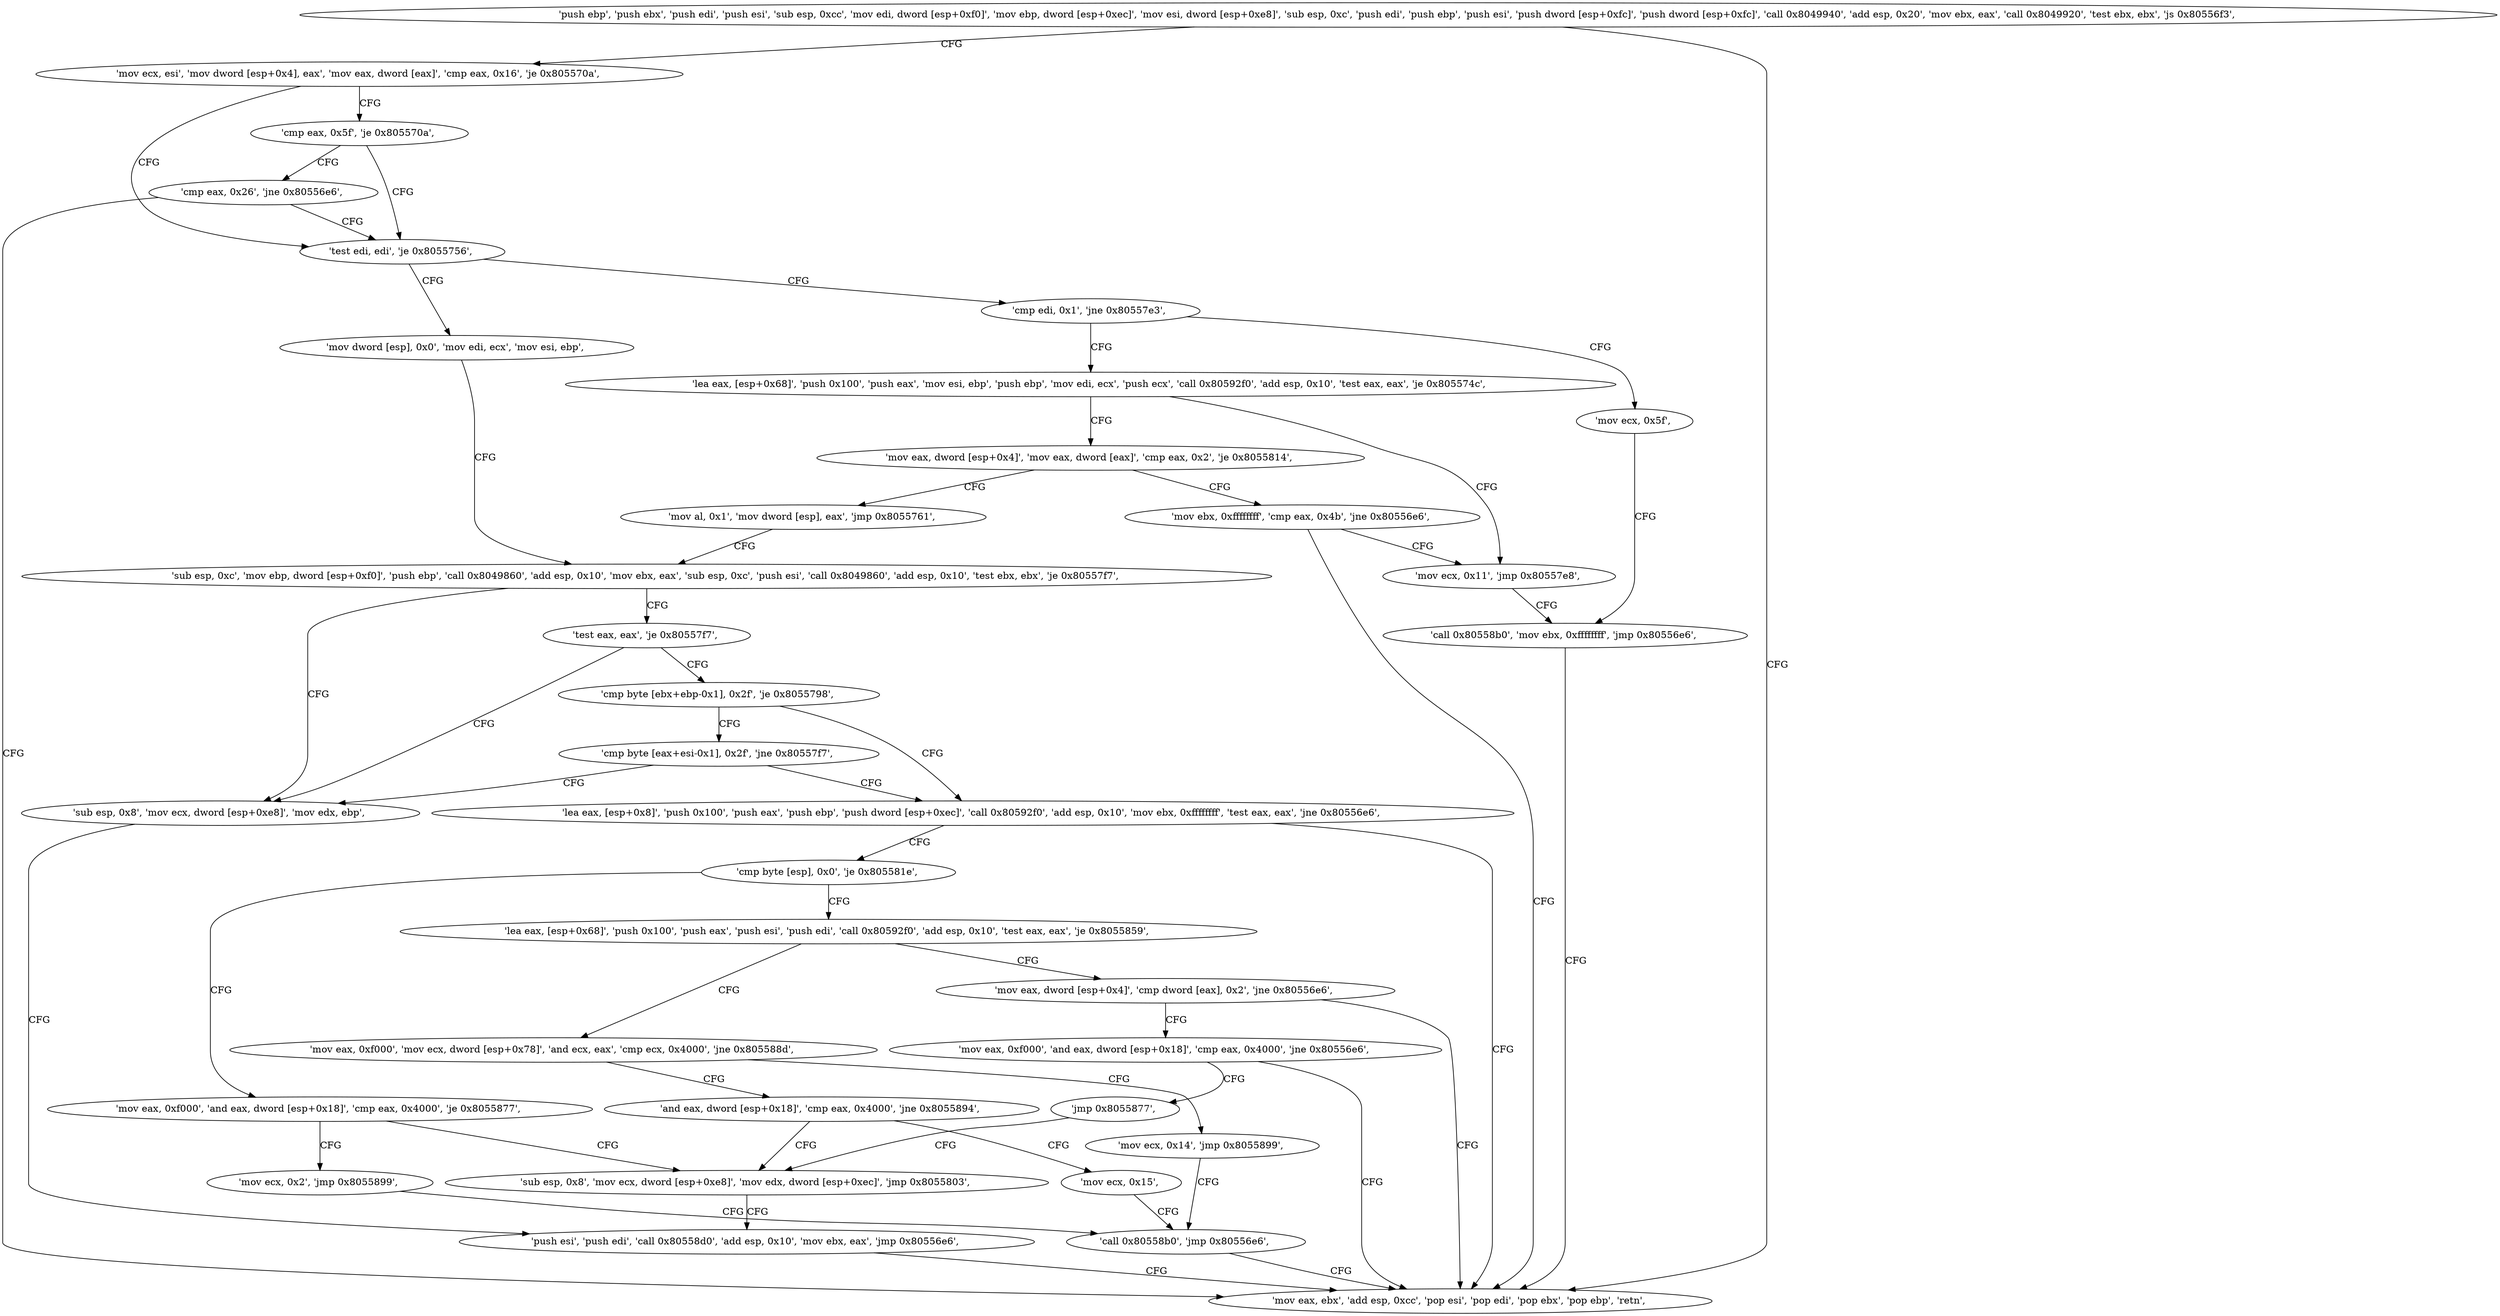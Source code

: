 digraph "func" {
"134567584" [label = "'push ebp', 'push ebx', 'push edi', 'push esi', 'sub esp, 0xcc', 'mov edi, dword [esp+0xf0]', 'mov ebp, dword [esp+0xec]', 'mov esi, dword [esp+0xe8]', 'sub esp, 0xc', 'push edi', 'push ebp', 'push esi', 'push dword [esp+0xfc]', 'push dword [esp+0xfc]', 'call 0x8049940', 'add esp, 0x20', 'mov ebx, eax', 'call 0x8049920', 'test ebx, ebx', 'js 0x80556f3', " ]
"134567667" [label = "'mov ecx, esi', 'mov dword [esp+0x4], eax', 'mov eax, dword [eax]', 'cmp eax, 0x16', 'je 0x805570a', " ]
"134567654" [label = "'mov eax, ebx', 'add esp, 0xcc', 'pop esi', 'pop edi', 'pop ebx', 'pop ebp', 'retn', " ]
"134567690" [label = "'test edi, edi', 'je 0x8055756', " ]
"134567680" [label = "'cmp eax, 0x5f', 'je 0x805570a', " ]
"134567766" [label = "'mov dword [esp], 0x0', 'mov edi, ecx', 'mov esi, ebp', " ]
"134567694" [label = "'cmp edi, 0x1', 'jne 0x80557e3', " ]
"134567685" [label = "'cmp eax, 0x26', 'jne 0x80556e6', " ]
"134567777" [label = "'sub esp, 0xc', 'mov ebp, dword [esp+0xf0]', 'push ebp', 'call 0x8049860', 'add esp, 0x10', 'mov ebx, eax', 'sub esp, 0xc', 'push esi', 'call 0x8049860', 'add esp, 0x10', 'test ebx, ebx', 'je 0x80557f7', " ]
"134567907" [label = "'mov ecx, 0x5f', " ]
"134567703" [label = "'lea eax, [esp+0x68]', 'push 0x100', 'push eax', 'mov esi, ebp', 'push ebp', 'mov edi, ecx', 'push ecx', 'call 0x80592f0', 'add esp, 0x10', 'test eax, eax', 'je 0x805574c', " ]
"134567927" [label = "'sub esp, 0x8', 'mov ecx, dword [esp+0xe8]', 'mov edx, ebp', " ]
"134567939" [label = "'push esi', 'push edi', 'call 0x80558d0', 'add esp, 0x10', 'mov ebx, eax', 'jmp 0x80556e6', " ]
"134567814" [label = "'test eax, eax', 'je 0x80557f7', " ]
"134567818" [label = "'cmp byte [ebx+ebp-0x1], 0x2f', 'je 0x8055798', " ]
"134567912" [label = "'call 0x80558b0', 'mov ebx, 0xffffffff', 'jmp 0x80556e6', " ]
"134567756" [label = "'mov ecx, 0x11', 'jmp 0x80557e8', " ]
"134567731" [label = "'mov eax, dword [esp+0x4]', 'mov eax, dword [eax]', 'cmp eax, 0x2', 'je 0x8055814', " ]
"134567832" [label = "'lea eax, [esp+0x8]', 'push 0x100', 'push eax', 'push ebp', 'push dword [esp+0xec]', 'call 0x80592f0', 'add esp, 0x10', 'mov ebx, 0xffffffff', 'test eax, eax', 'jne 0x80556e6', " ]
"134567825" [label = "'cmp byte [eax+esi-0x1], 0x2f', 'jne 0x80557f7', " ]
"134567956" [label = "'mov al, 0x1', 'mov dword [esp], eax', 'jmp 0x8055761', " ]
"134567746" [label = "'mov ebx, 0xffffffff', 'cmp eax, 0x4b', 'jne 0x80556e6', " ]
"134567871" [label = "'cmp byte [esp], 0x0', 'je 0x805581e', " ]
"134567966" [label = "'lea eax, [esp+0x68]', 'push 0x100', 'push eax', 'push esi', 'push edi', 'call 0x80592f0', 'add esp, 0x10', 'test eax, eax', 'je 0x8055859', " ]
"134567877" [label = "'mov eax, 0xf000', 'and eax, dword [esp+0x18]', 'cmp eax, 0x4000', 'je 0x8055877', " ]
"134568025" [label = "'mov eax, 0xf000', 'mov ecx, dword [esp+0x78]', 'and ecx, eax', 'cmp ecx, 0x4000', 'jne 0x805588d', " ]
"134567990" [label = "'mov eax, dword [esp+0x4]', 'cmp dword [eax], 0x2', 'jne 0x80556e6', " ]
"134568055" [label = "'sub esp, 0x8', 'mov ecx, dword [esp+0xe8]', 'mov edx, dword [esp+0xec]', 'jmp 0x8055803', " ]
"134567897" [label = "'mov ecx, 0x2', 'jmp 0x8055899', " ]
"134568077" [label = "'mov ecx, 0x14', 'jmp 0x8055899', " ]
"134568044" [label = "'and eax, dword [esp+0x18]', 'cmp eax, 0x4000', 'jne 0x8055894', " ]
"134568003" [label = "'mov eax, 0xf000', 'and eax, dword [esp+0x18]', 'cmp eax, 0x4000', 'jne 0x80556e6', " ]
"134568089" [label = "'call 0x80558b0', 'jmp 0x80556e6', " ]
"134568084" [label = "'mov ecx, 0x15', " ]
"134568023" [label = "'jmp 0x8055877', " ]
"134567584" -> "134567667" [ label = "CFG" ]
"134567584" -> "134567654" [ label = "CFG" ]
"134567667" -> "134567690" [ label = "CFG" ]
"134567667" -> "134567680" [ label = "CFG" ]
"134567690" -> "134567766" [ label = "CFG" ]
"134567690" -> "134567694" [ label = "CFG" ]
"134567680" -> "134567690" [ label = "CFG" ]
"134567680" -> "134567685" [ label = "CFG" ]
"134567766" -> "134567777" [ label = "CFG" ]
"134567694" -> "134567907" [ label = "CFG" ]
"134567694" -> "134567703" [ label = "CFG" ]
"134567685" -> "134567654" [ label = "CFG" ]
"134567685" -> "134567690" [ label = "CFG" ]
"134567777" -> "134567927" [ label = "CFG" ]
"134567777" -> "134567814" [ label = "CFG" ]
"134567907" -> "134567912" [ label = "CFG" ]
"134567703" -> "134567756" [ label = "CFG" ]
"134567703" -> "134567731" [ label = "CFG" ]
"134567927" -> "134567939" [ label = "CFG" ]
"134567939" -> "134567654" [ label = "CFG" ]
"134567814" -> "134567927" [ label = "CFG" ]
"134567814" -> "134567818" [ label = "CFG" ]
"134567818" -> "134567832" [ label = "CFG" ]
"134567818" -> "134567825" [ label = "CFG" ]
"134567912" -> "134567654" [ label = "CFG" ]
"134567756" -> "134567912" [ label = "CFG" ]
"134567731" -> "134567956" [ label = "CFG" ]
"134567731" -> "134567746" [ label = "CFG" ]
"134567832" -> "134567654" [ label = "CFG" ]
"134567832" -> "134567871" [ label = "CFG" ]
"134567825" -> "134567927" [ label = "CFG" ]
"134567825" -> "134567832" [ label = "CFG" ]
"134567956" -> "134567777" [ label = "CFG" ]
"134567746" -> "134567654" [ label = "CFG" ]
"134567746" -> "134567756" [ label = "CFG" ]
"134567871" -> "134567966" [ label = "CFG" ]
"134567871" -> "134567877" [ label = "CFG" ]
"134567966" -> "134568025" [ label = "CFG" ]
"134567966" -> "134567990" [ label = "CFG" ]
"134567877" -> "134568055" [ label = "CFG" ]
"134567877" -> "134567897" [ label = "CFG" ]
"134568025" -> "134568077" [ label = "CFG" ]
"134568025" -> "134568044" [ label = "CFG" ]
"134567990" -> "134567654" [ label = "CFG" ]
"134567990" -> "134568003" [ label = "CFG" ]
"134568055" -> "134567939" [ label = "CFG" ]
"134567897" -> "134568089" [ label = "CFG" ]
"134568077" -> "134568089" [ label = "CFG" ]
"134568044" -> "134568084" [ label = "CFG" ]
"134568044" -> "134568055" [ label = "CFG" ]
"134568003" -> "134567654" [ label = "CFG" ]
"134568003" -> "134568023" [ label = "CFG" ]
"134568089" -> "134567654" [ label = "CFG" ]
"134568084" -> "134568089" [ label = "CFG" ]
"134568023" -> "134568055" [ label = "CFG" ]
}
